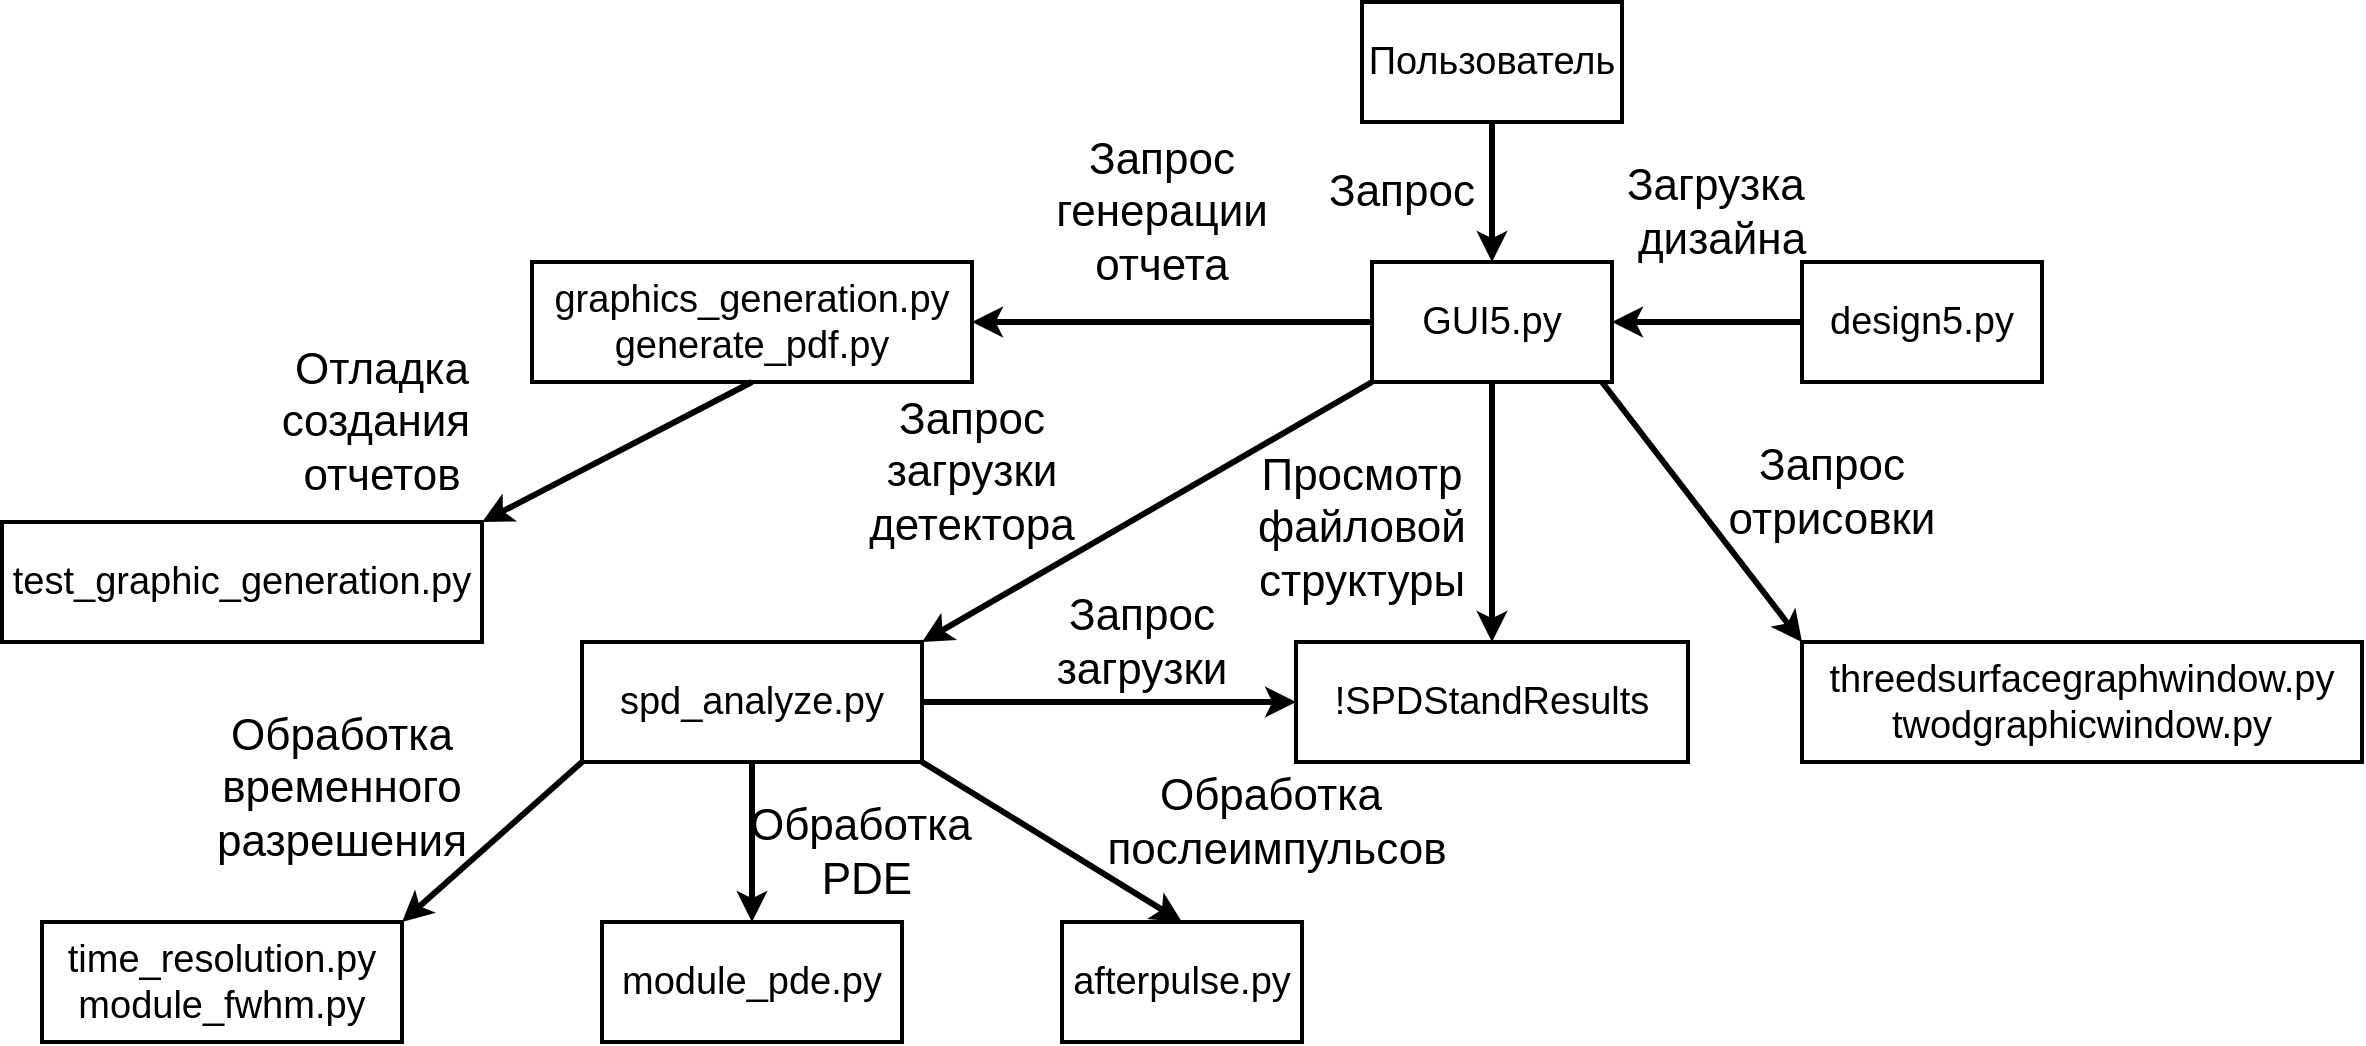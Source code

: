 <mxfile version="15.0.6" type="device"><diagram id="m5bIXPmJqfqOb8G8ig7k" name="Page-1"><mxGraphModel dx="2249" dy="915" grid="1" gridSize="10" guides="1" tooltips="1" connect="1" arrows="1" fold="1" page="1" pageScale="1" pageWidth="827" pageHeight="1169" math="0" shadow="0"><root><mxCell id="0"/><mxCell id="1" parent="0"/><mxCell id="2nQyFfQGjIWvHPCm7JEe-12" style="edgeStyle=orthogonalEdgeStyle;rounded=0;orthogonalLoop=1;jettySize=auto;html=1;entryX=0.5;entryY=0;entryDx=0;entryDy=0;fontSize=19;strokeWidth=3;" edge="1" parent="1" source="2nQyFfQGjIWvHPCm7JEe-1" target="2nQyFfQGjIWvHPCm7JEe-2"><mxGeometry relative="1" as="geometry"/></mxCell><mxCell id="2nQyFfQGjIWvHPCm7JEe-1" value="Пользователь" style="rounded=0;whiteSpace=wrap;html=1;strokeWidth=2;fontSize=19;" vertex="1" parent="1"><mxGeometry x="330" y="180" width="130" height="60" as="geometry"/></mxCell><mxCell id="2nQyFfQGjIWvHPCm7JEe-15" style="edgeStyle=orthogonalEdgeStyle;rounded=0;orthogonalLoop=1;jettySize=auto;html=1;entryX=0.5;entryY=0;entryDx=0;entryDy=0;fontSize=19;strokeWidth=3;" edge="1" parent="1" source="2nQyFfQGjIWvHPCm7JEe-2" target="2nQyFfQGjIWvHPCm7JEe-5"><mxGeometry relative="1" as="geometry"/></mxCell><mxCell id="2nQyFfQGjIWvHPCm7JEe-18" style="edgeStyle=orthogonalEdgeStyle;rounded=0;orthogonalLoop=1;jettySize=auto;html=1;exitX=0;exitY=0.5;exitDx=0;exitDy=0;entryX=1;entryY=0.5;entryDx=0;entryDy=0;fontSize=19;strokeWidth=3;" edge="1" parent="1" source="2nQyFfQGjIWvHPCm7JEe-2" target="2nQyFfQGjIWvHPCm7JEe-11"><mxGeometry relative="1" as="geometry"/></mxCell><mxCell id="2nQyFfQGjIWvHPCm7JEe-2" value="GUI5.py" style="rounded=0;whiteSpace=wrap;html=1;fontSize=19;strokeWidth=2;" vertex="1" parent="1"><mxGeometry x="335" y="310" width="120" height="60" as="geometry"/></mxCell><mxCell id="2nQyFfQGjIWvHPCm7JEe-14" style="edgeStyle=orthogonalEdgeStyle;rounded=0;orthogonalLoop=1;jettySize=auto;html=1;entryX=1;entryY=0.5;entryDx=0;entryDy=0;fontSize=19;strokeWidth=3;" edge="1" parent="1" source="2nQyFfQGjIWvHPCm7JEe-3" target="2nQyFfQGjIWvHPCm7JEe-2"><mxGeometry relative="1" as="geometry"/></mxCell><mxCell id="2nQyFfQGjIWvHPCm7JEe-3" value="design5.py" style="rounded=0;whiteSpace=wrap;html=1;fontSize=19;strokeWidth=2;" vertex="1" parent="1"><mxGeometry x="550" y="310" width="120" height="60" as="geometry"/></mxCell><mxCell id="2nQyFfQGjIWvHPCm7JEe-4" value="threedsurfacegraphwindow.py&lt;br&gt;twodgraphicwindow.py" style="rounded=0;whiteSpace=wrap;html=1;fontSize=19;strokeWidth=2;" vertex="1" parent="1"><mxGeometry x="550" y="500" width="280" height="60" as="geometry"/></mxCell><mxCell id="2nQyFfQGjIWvHPCm7JEe-5" value="!SPDStandResults" style="rounded=0;whiteSpace=wrap;html=1;fontSize=19;strokeWidth=2;" vertex="1" parent="1"><mxGeometry x="297" y="500" width="196" height="60" as="geometry"/></mxCell><mxCell id="2nQyFfQGjIWvHPCm7JEe-20" style="edgeStyle=orthogonalEdgeStyle;rounded=0;orthogonalLoop=1;jettySize=auto;html=1;entryX=0.5;entryY=0;entryDx=0;entryDy=0;fontSize=19;strokeWidth=3;" edge="1" parent="1" source="2nQyFfQGjIWvHPCm7JEe-6" target="2nQyFfQGjIWvHPCm7JEe-7"><mxGeometry relative="1" as="geometry"/></mxCell><mxCell id="2nQyFfQGjIWvHPCm7JEe-35" style="edgeStyle=orthogonalEdgeStyle;rounded=0;orthogonalLoop=1;jettySize=auto;html=1;entryX=0;entryY=0.5;entryDx=0;entryDy=0;fontSize=22;strokeWidth=3;" edge="1" parent="1" source="2nQyFfQGjIWvHPCm7JEe-6" target="2nQyFfQGjIWvHPCm7JEe-5"><mxGeometry relative="1" as="geometry"/></mxCell><mxCell id="2nQyFfQGjIWvHPCm7JEe-6" value="spd_analyze.py" style="rounded=0;whiteSpace=wrap;html=1;fontSize=19;strokeWidth=2;" vertex="1" parent="1"><mxGeometry x="-60" y="500" width="170" height="60" as="geometry"/></mxCell><mxCell id="2nQyFfQGjIWvHPCm7JEe-7" value="module_pde.py" style="rounded=0;whiteSpace=wrap;html=1;fontSize=19;strokeWidth=2;" vertex="1" parent="1"><mxGeometry x="-50" y="640" width="150" height="60" as="geometry"/></mxCell><mxCell id="2nQyFfQGjIWvHPCm7JEe-8" value="time_resolution.py&lt;br&gt;module_fwhm.py" style="rounded=0;whiteSpace=wrap;html=1;fontSize=19;strokeWidth=2;" vertex="1" parent="1"><mxGeometry x="-330" y="640" width="180" height="60" as="geometry"/></mxCell><mxCell id="2nQyFfQGjIWvHPCm7JEe-9" value="afterpulse.py" style="rounded=0;whiteSpace=wrap;html=1;fontSize=19;strokeWidth=2;" vertex="1" parent="1"><mxGeometry x="180" y="640" width="120" height="60" as="geometry"/></mxCell><mxCell id="2nQyFfQGjIWvHPCm7JEe-10" value="test_graphic_generation.py" style="rounded=0;whiteSpace=wrap;html=1;fontSize=19;strokeWidth=2;" vertex="1" parent="1"><mxGeometry x="-350" y="440" width="240" height="60" as="geometry"/></mxCell><mxCell id="2nQyFfQGjIWvHPCm7JEe-11" value="graphics_generation.py&lt;br&gt;generate_pdf.py" style="rounded=0;whiteSpace=wrap;html=1;fontSize=19;strokeWidth=2;" vertex="1" parent="1"><mxGeometry x="-85" y="310" width="220" height="60" as="geometry"/></mxCell><mxCell id="2nQyFfQGjIWvHPCm7JEe-16" value="" style="endArrow=classic;html=1;fontSize=19;strokeWidth=3;entryX=0;entryY=0;entryDx=0;entryDy=0;" edge="1" parent="1" target="2nQyFfQGjIWvHPCm7JEe-4"><mxGeometry width="50" height="50" relative="1" as="geometry"><mxPoint x="450" y="370" as="sourcePoint"/><mxPoint x="500" y="320" as="targetPoint"/></mxGeometry></mxCell><mxCell id="2nQyFfQGjIWvHPCm7JEe-17" value="" style="endArrow=classic;html=1;fontSize=19;strokeWidth=3;entryX=1;entryY=0;entryDx=0;entryDy=0;exitX=0;exitY=1;exitDx=0;exitDy=0;" edge="1" parent="1" source="2nQyFfQGjIWvHPCm7JEe-2" target="2nQyFfQGjIWvHPCm7JEe-6"><mxGeometry width="50" height="50" relative="1" as="geometry"><mxPoint x="240" y="370" as="sourcePoint"/><mxPoint x="290" y="320" as="targetPoint"/></mxGeometry></mxCell><mxCell id="2nQyFfQGjIWvHPCm7JEe-19" value="" style="endArrow=classic;html=1;fontSize=19;strokeWidth=3;exitX=0.5;exitY=1;exitDx=0;exitDy=0;" edge="1" parent="1" source="2nQyFfQGjIWvHPCm7JEe-11"><mxGeometry width="50" height="50" relative="1" as="geometry"><mxPoint x="-210" y="360" as="sourcePoint"/><mxPoint x="-110" y="440" as="targetPoint"/></mxGeometry></mxCell><mxCell id="2nQyFfQGjIWvHPCm7JEe-21" value="" style="endArrow=classic;html=1;fontSize=19;strokeWidth=3;entryX=1;entryY=0;entryDx=0;entryDy=0;exitX=0;exitY=1;exitDx=0;exitDy=0;" edge="1" parent="1" source="2nQyFfQGjIWvHPCm7JEe-6" target="2nQyFfQGjIWvHPCm7JEe-8"><mxGeometry width="50" height="50" relative="1" as="geometry"><mxPoint x="-110" y="620" as="sourcePoint"/><mxPoint x="-60" y="570" as="targetPoint"/></mxGeometry></mxCell><mxCell id="2nQyFfQGjIWvHPCm7JEe-22" value="" style="endArrow=classic;html=1;fontSize=19;strokeWidth=3;entryX=0.5;entryY=0;entryDx=0;entryDy=0;exitX=1;exitY=1;exitDx=0;exitDy=0;" edge="1" parent="1" source="2nQyFfQGjIWvHPCm7JEe-6" target="2nQyFfQGjIWvHPCm7JEe-9"><mxGeometry width="50" height="50" relative="1" as="geometry"><mxPoint x="110" y="610" as="sourcePoint"/><mxPoint x="160" y="560" as="targetPoint"/></mxGeometry></mxCell><mxCell id="2nQyFfQGjIWvHPCm7JEe-23" value="Запрос" style="text;html=1;strokeColor=none;fillColor=none;align=center;verticalAlign=middle;whiteSpace=wrap;rounded=0;fontSize=22;" vertex="1" parent="1"><mxGeometry x="310" y="260" width="80" height="30" as="geometry"/></mxCell><mxCell id="2nQyFfQGjIWvHPCm7JEe-24" value="Загрузка&amp;nbsp;&lt;br&gt;дизайна" style="text;html=1;strokeColor=none;fillColor=none;align=center;verticalAlign=middle;whiteSpace=wrap;rounded=0;fontSize=22;" vertex="1" parent="1"><mxGeometry x="460" y="260" width="100" height="50" as="geometry"/></mxCell><mxCell id="2nQyFfQGjIWvHPCm7JEe-25" value="Запрос&lt;br&gt;генерации&lt;br&gt;отчета" style="text;html=1;strokeColor=none;fillColor=none;align=center;verticalAlign=middle;whiteSpace=wrap;rounded=0;fontSize=22;" vertex="1" parent="1"><mxGeometry x="145" y="240" width="170" height="90" as="geometry"/></mxCell><mxCell id="2nQyFfQGjIWvHPCm7JEe-28" value="Просмотр файловой&lt;br&gt;структуры" style="text;html=1;strokeColor=none;fillColor=none;align=center;verticalAlign=middle;whiteSpace=wrap;rounded=0;fontSize=22;" vertex="1" parent="1"><mxGeometry x="260" y="400" width="140" height="85" as="geometry"/></mxCell><mxCell id="2nQyFfQGjIWvHPCm7JEe-29" value="Запрос отрисовки" style="text;html=1;strokeColor=none;fillColor=none;align=center;verticalAlign=middle;whiteSpace=wrap;rounded=0;fontSize=22;" vertex="1" parent="1"><mxGeometry x="510" y="400" width="110" height="50" as="geometry"/></mxCell><mxCell id="2nQyFfQGjIWvHPCm7JEe-30" value="Запрос&lt;br&gt;загрузки&lt;br&gt;детектора" style="text;html=1;strokeColor=none;fillColor=none;align=center;verticalAlign=middle;whiteSpace=wrap;rounded=0;fontSize=22;" vertex="1" parent="1"><mxGeometry x="60" y="380" width="150" height="70" as="geometry"/></mxCell><mxCell id="2nQyFfQGjIWvHPCm7JEe-31" value="Отладка&lt;br&gt;создания&amp;nbsp;&lt;br&gt;отчетов" style="text;html=1;strokeColor=none;fillColor=none;align=center;verticalAlign=middle;whiteSpace=wrap;rounded=0;fontSize=22;" vertex="1" parent="1"><mxGeometry x="-240" y="350" width="160" height="80" as="geometry"/></mxCell><mxCell id="2nQyFfQGjIWvHPCm7JEe-32" value="Обработка&amp;nbsp;&lt;br&gt;послеимпульсов" style="text;html=1;strokeColor=none;fillColor=none;align=center;verticalAlign=middle;whiteSpace=wrap;rounded=0;fontSize=22;" vertex="1" parent="1"><mxGeometry x="210" y="550" width="155" height="80" as="geometry"/></mxCell><mxCell id="2nQyFfQGjIWvHPCm7JEe-33" value="Обработка&amp;nbsp;&lt;br&gt;PDE" style="text;html=1;strokeColor=none;fillColor=none;align=center;verticalAlign=middle;whiteSpace=wrap;rounded=0;fontSize=22;" vertex="1" parent="1"><mxGeometry x="20" y="580" width="125" height="50" as="geometry"/></mxCell><mxCell id="2nQyFfQGjIWvHPCm7JEe-34" value="Обработка&lt;br&gt;временного&lt;br&gt;разрешения" style="text;html=1;strokeColor=none;fillColor=none;align=center;verticalAlign=middle;whiteSpace=wrap;rounded=0;fontSize=22;" vertex="1" parent="1"><mxGeometry x="-260" y="530" width="160" height="85" as="geometry"/></mxCell><mxCell id="2nQyFfQGjIWvHPCm7JEe-36" value="Запрос&lt;br&gt;загрузки" style="text;html=1;strokeColor=none;fillColor=none;align=center;verticalAlign=middle;whiteSpace=wrap;rounded=0;fontSize=22;" vertex="1" parent="1"><mxGeometry x="160" y="470" width="120" height="60" as="geometry"/></mxCell></root></mxGraphModel></diagram></mxfile>